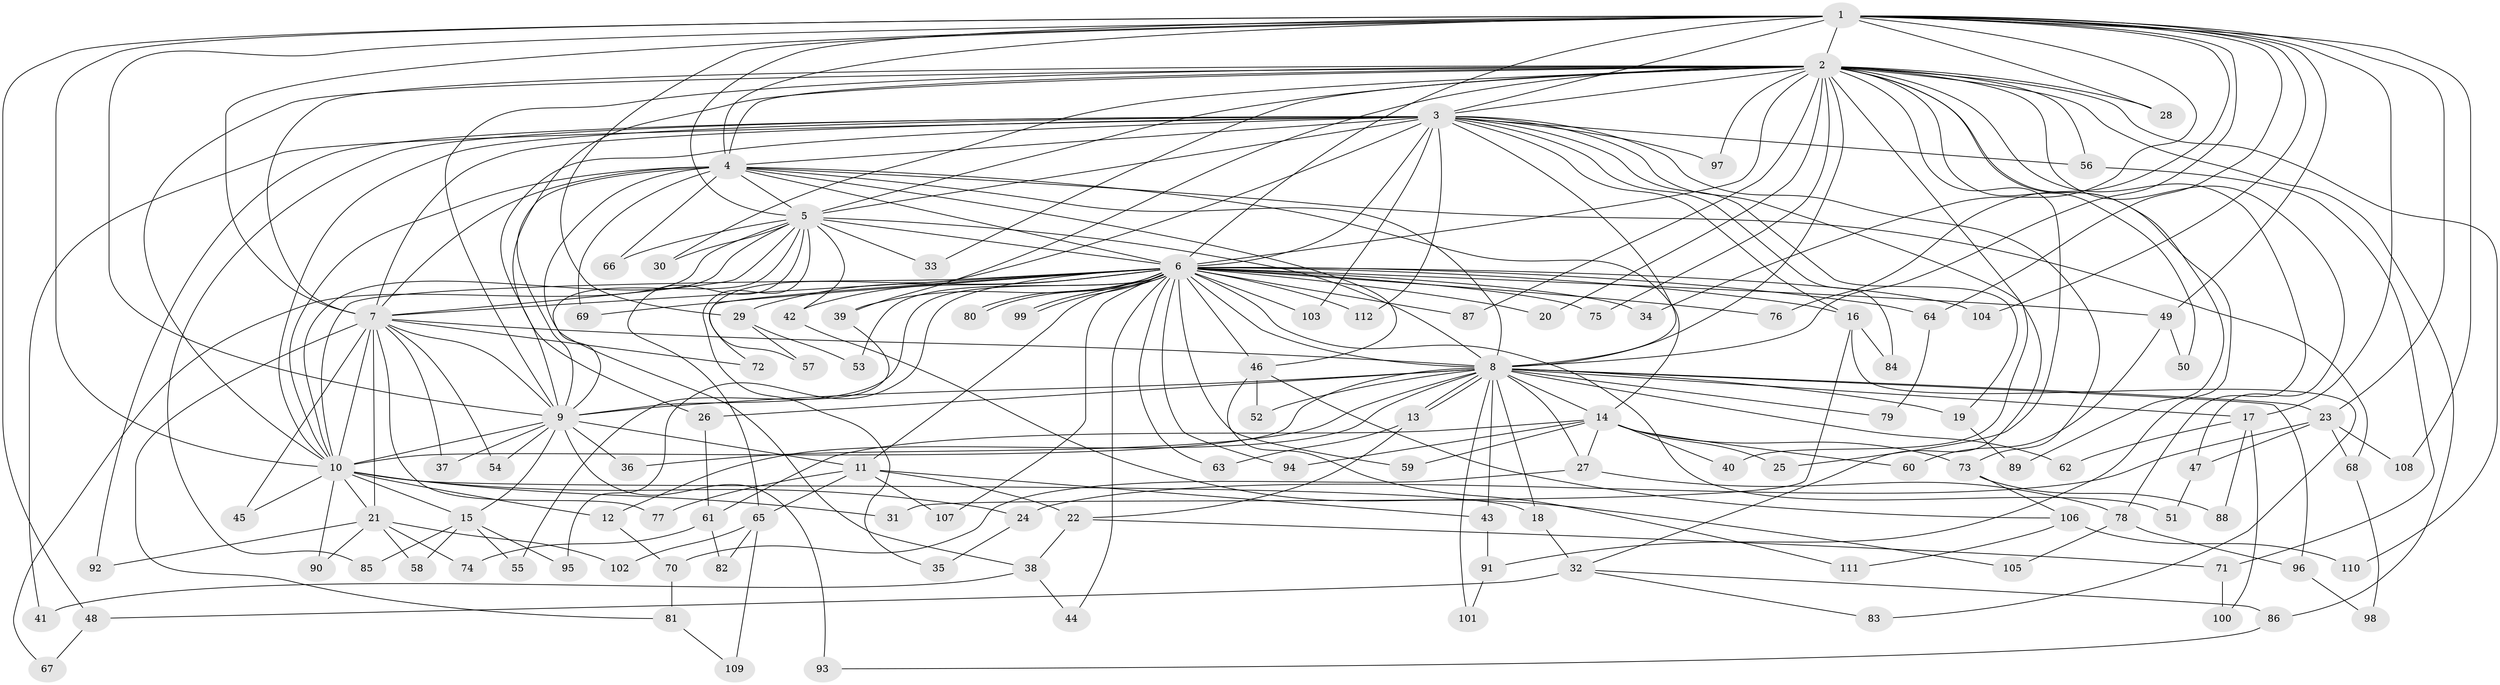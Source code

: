 // Generated by graph-tools (version 1.1) at 2025/49/03/09/25 03:49:40]
// undirected, 112 vertices, 249 edges
graph export_dot {
graph [start="1"]
  node [color=gray90,style=filled];
  1;
  2;
  3;
  4;
  5;
  6;
  7;
  8;
  9;
  10;
  11;
  12;
  13;
  14;
  15;
  16;
  17;
  18;
  19;
  20;
  21;
  22;
  23;
  24;
  25;
  26;
  27;
  28;
  29;
  30;
  31;
  32;
  33;
  34;
  35;
  36;
  37;
  38;
  39;
  40;
  41;
  42;
  43;
  44;
  45;
  46;
  47;
  48;
  49;
  50;
  51;
  52;
  53;
  54;
  55;
  56;
  57;
  58;
  59;
  60;
  61;
  62;
  63;
  64;
  65;
  66;
  67;
  68;
  69;
  70;
  71;
  72;
  73;
  74;
  75;
  76;
  77;
  78;
  79;
  80;
  81;
  82;
  83;
  84;
  85;
  86;
  87;
  88;
  89;
  90;
  91;
  92;
  93;
  94;
  95;
  96;
  97;
  98;
  99;
  100;
  101;
  102;
  103;
  104;
  105;
  106;
  107;
  108;
  109;
  110;
  111;
  112;
  1 -- 2;
  1 -- 3;
  1 -- 4;
  1 -- 5;
  1 -- 6;
  1 -- 7;
  1 -- 8;
  1 -- 9;
  1 -- 10;
  1 -- 17;
  1 -- 23;
  1 -- 28;
  1 -- 29;
  1 -- 34;
  1 -- 48;
  1 -- 49;
  1 -- 64;
  1 -- 76;
  1 -- 104;
  1 -- 108;
  2 -- 3;
  2 -- 4;
  2 -- 5;
  2 -- 6;
  2 -- 7;
  2 -- 8;
  2 -- 9;
  2 -- 10;
  2 -- 20;
  2 -- 25;
  2 -- 26;
  2 -- 28;
  2 -- 30;
  2 -- 33;
  2 -- 39;
  2 -- 40;
  2 -- 47;
  2 -- 50;
  2 -- 56;
  2 -- 75;
  2 -- 78;
  2 -- 86;
  2 -- 87;
  2 -- 89;
  2 -- 91;
  2 -- 97;
  2 -- 110;
  3 -- 4;
  3 -- 5;
  3 -- 6;
  3 -- 7;
  3 -- 8;
  3 -- 9;
  3 -- 10;
  3 -- 16;
  3 -- 19;
  3 -- 32;
  3 -- 41;
  3 -- 56;
  3 -- 57;
  3 -- 73;
  3 -- 84;
  3 -- 85;
  3 -- 92;
  3 -- 97;
  3 -- 103;
  3 -- 112;
  4 -- 5;
  4 -- 6;
  4 -- 7;
  4 -- 8;
  4 -- 9;
  4 -- 10;
  4 -- 14;
  4 -- 38;
  4 -- 46;
  4 -- 66;
  4 -- 68;
  4 -- 69;
  5 -- 6;
  5 -- 7;
  5 -- 8;
  5 -- 9;
  5 -- 10;
  5 -- 30;
  5 -- 33;
  5 -- 35;
  5 -- 42;
  5 -- 65;
  5 -- 66;
  5 -- 67;
  6 -- 7;
  6 -- 8;
  6 -- 9;
  6 -- 10;
  6 -- 11;
  6 -- 16;
  6 -- 20;
  6 -- 29;
  6 -- 34;
  6 -- 39;
  6 -- 42;
  6 -- 44;
  6 -- 46;
  6 -- 49;
  6 -- 51;
  6 -- 53;
  6 -- 59;
  6 -- 63;
  6 -- 64;
  6 -- 69;
  6 -- 72;
  6 -- 75;
  6 -- 76;
  6 -- 80;
  6 -- 80;
  6 -- 87;
  6 -- 94;
  6 -- 95;
  6 -- 99;
  6 -- 99;
  6 -- 103;
  6 -- 104;
  6 -- 107;
  6 -- 112;
  7 -- 8;
  7 -- 9;
  7 -- 10;
  7 -- 21;
  7 -- 37;
  7 -- 45;
  7 -- 54;
  7 -- 72;
  7 -- 77;
  7 -- 81;
  8 -- 9;
  8 -- 10;
  8 -- 12;
  8 -- 13;
  8 -- 13;
  8 -- 14;
  8 -- 17;
  8 -- 18;
  8 -- 19;
  8 -- 23;
  8 -- 26;
  8 -- 27;
  8 -- 36;
  8 -- 43;
  8 -- 52;
  8 -- 62;
  8 -- 79;
  8 -- 96;
  8 -- 101;
  9 -- 10;
  9 -- 11;
  9 -- 15;
  9 -- 36;
  9 -- 37;
  9 -- 54;
  9 -- 93;
  10 -- 12;
  10 -- 15;
  10 -- 18;
  10 -- 21;
  10 -- 24;
  10 -- 31;
  10 -- 45;
  10 -- 90;
  11 -- 22;
  11 -- 43;
  11 -- 65;
  11 -- 77;
  11 -- 107;
  12 -- 70;
  13 -- 22;
  13 -- 63;
  14 -- 25;
  14 -- 27;
  14 -- 40;
  14 -- 59;
  14 -- 60;
  14 -- 61;
  14 -- 73;
  14 -- 94;
  15 -- 55;
  15 -- 58;
  15 -- 85;
  15 -- 95;
  16 -- 31;
  16 -- 83;
  16 -- 84;
  17 -- 62;
  17 -- 88;
  17 -- 100;
  18 -- 32;
  19 -- 89;
  21 -- 58;
  21 -- 74;
  21 -- 90;
  21 -- 92;
  21 -- 102;
  22 -- 38;
  22 -- 71;
  23 -- 24;
  23 -- 47;
  23 -- 68;
  23 -- 108;
  24 -- 35;
  26 -- 61;
  27 -- 70;
  27 -- 78;
  29 -- 53;
  29 -- 57;
  32 -- 48;
  32 -- 83;
  32 -- 86;
  38 -- 41;
  38 -- 44;
  39 -- 55;
  42 -- 105;
  43 -- 91;
  46 -- 52;
  46 -- 106;
  46 -- 111;
  47 -- 51;
  48 -- 67;
  49 -- 50;
  49 -- 60;
  56 -- 71;
  61 -- 74;
  61 -- 82;
  64 -- 79;
  65 -- 82;
  65 -- 102;
  65 -- 109;
  68 -- 98;
  70 -- 81;
  71 -- 100;
  73 -- 88;
  73 -- 106;
  78 -- 96;
  78 -- 105;
  81 -- 109;
  86 -- 93;
  91 -- 101;
  96 -- 98;
  106 -- 110;
  106 -- 111;
}
